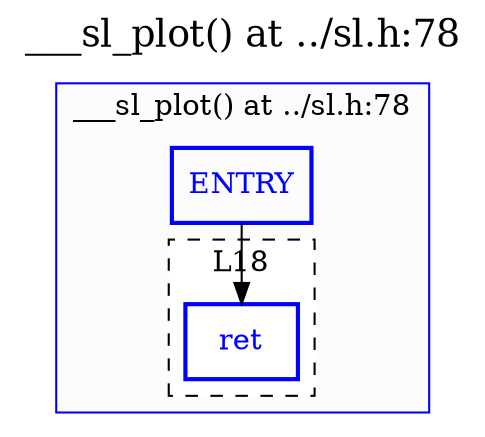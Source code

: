 digraph "___sl_plot() at ../sl.h:78" {
	label=<<FONT POINT-SIZE="18">___sl_plot() at ../sl.h:78</FONT>>;
	labelloc=t;
subgraph "cluster___sl_plot.L18" {
	label="___sl_plot() at ../sl.h:78";
	color=blue;
	bgcolor=gray99;
	URL="sl.h.svg";
	"___sl_plot..0" [shape=box, color=blue, fontcolor=blue, style=bold, label=ENTRY];
	"___sl_plot..0" -> "___sl_plot.L18.0" [color=black];
subgraph "cluster___sl_plot::L18" {
	label="L18";
	color=black;
	bgcolor=white;
	style=dashed;
	URL="";
	"___sl_plot.L18.0" [shape=box, color=blue, fontcolor=blue, style=bold, label=ret];
}
}
}
